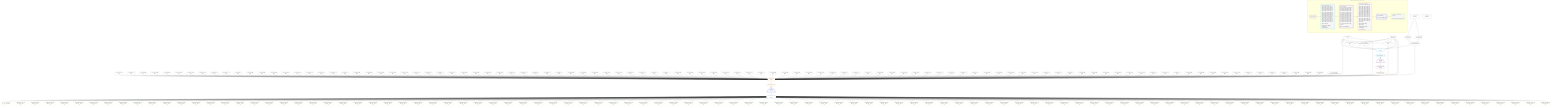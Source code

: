 %%{init: {'themeVariables': { 'fontSize': '12px'}}}%%
graph TD
    classDef path fill:#eee,stroke:#000,color:#000
    classDef plan fill:#fff,stroke-width:1px,color:#000
    classDef itemplan fill:#fff,stroke-width:2px,color:#000
    classDef unbatchedplan fill:#dff,stroke-width:1px,color:#000
    classDef sideeffectplan fill:#fcc,stroke-width:2px,color:#000
    classDef bucket fill:#f6f6f6,color:#000,stroke-width:2px,text-align:left


    %% plan dependencies
    Connection14{{"Connection[14∈0] ➊<br />ᐸ10ᐳ"}}:::plan
    Constant344{{"Constant[344∈0] ➊<br />ᐸ1ᐳ"}}:::plan
    Constant7{{"Constant[7∈0] ➊<br />ᐸundefinedᐳ"}}:::plan
    Constant344 & Constant7 & Constant7 --> Connection14
    Connection28{{"Connection[28∈0] ➊<br />ᐸ24ᐳ"}}:::plan
    Constant344 & Constant7 & Constant7 --> Connection28
    Object13{{"Object[13∈0] ➊<br />ᐸ{pgSettings,withPgClient}ᐳ"}}:::plan
    Access11{{"Access[11∈0] ➊<br />ᐸ2.pgSettingsᐳ"}}:::plan
    Access12{{"Access[12∈0] ➊<br />ᐸ2.withPgClientᐳ"}}:::plan
    Access11 & Access12 --> Object13
    __Value2["__Value[2∈0] ➊<br />ᐸcontextᐳ"]:::plan
    __Value2 --> Access11
    __Value2 --> Access12
    __Value4["__Value[4∈0] ➊<br />ᐸrootValueᐳ"]:::plan
    Constant348{{"Constant[348∈0] ➊<br />ᐸ2ᐳ"}}:::plan
    Constant349{{"Constant[349∈0] ➊<br />ᐸ3ᐳ"}}:::plan
    Constant350{{"Constant[350∈0] ➊<br />ᐸ4ᐳ"}}:::plan
    Constant351{{"Constant[351∈0] ➊<br />ᐸ5ᐳ"}}:::plan
    Constant352{{"Constant[352∈0] ➊<br />ᐸ6ᐳ"}}:::plan
    Constant353{{"Constant[353∈0] ➊<br />ᐸ7ᐳ"}}:::plan
    Constant354{{"Constant[354∈0] ➊<br />ᐸ8ᐳ"}}:::plan
    Constant355{{"Constant[355∈0] ➊<br />ᐸ9ᐳ"}}:::plan
    Constant356{{"Constant[356∈0] ➊<br />ᐸ10ᐳ"}}:::plan
    Constant357{{"Constant[357∈0] ➊<br />ᐸ11ᐳ"}}:::plan
    Constant358{{"Constant[358∈0] ➊<br />ᐸ12ᐳ"}}:::plan
    Constant359{{"Constant[359∈0] ➊<br />ᐸ13ᐳ"}}:::plan
    Constant360{{"Constant[360∈0] ➊<br />ᐸ14ᐳ"}}:::plan
    Constant361{{"Constant[361∈0] ➊<br />ᐸ15ᐳ"}}:::plan
    Constant362{{"Constant[362∈0] ➊<br />ᐸ16ᐳ"}}:::plan
    Constant363{{"Constant[363∈0] ➊<br />ᐸ17ᐳ"}}:::plan
    Constant364{{"Constant[364∈0] ➊<br />ᐸ18ᐳ"}}:::plan
    Constant365{{"Constant[365∈0] ➊<br />ᐸ19ᐳ"}}:::plan
    Constant366{{"Constant[366∈0] ➊<br />ᐸ20ᐳ"}}:::plan
    Constant367{{"Constant[367∈0] ➊<br />ᐸ21ᐳ"}}:::plan
    Constant368{{"Constant[368∈0] ➊<br />ᐸ22ᐳ"}}:::plan
    Constant369{{"Constant[369∈0] ➊<br />ᐸ23ᐳ"}}:::plan
    Constant370{{"Constant[370∈0] ➊<br />ᐸ24ᐳ"}}:::plan
    Constant371{{"Constant[371∈0] ➊<br />ᐸ25ᐳ"}}:::plan
    Constant372{{"Constant[372∈0] ➊<br />ᐸ26ᐳ"}}:::plan
    Constant373{{"Constant[373∈0] ➊<br />ᐸ27ᐳ"}}:::plan
    Constant374{{"Constant[374∈0] ➊<br />ᐸ28ᐳ"}}:::plan
    Constant375{{"Constant[375∈0] ➊<br />ᐸ29ᐳ"}}:::plan
    Constant376{{"Constant[376∈0] ➊<br />ᐸ30ᐳ"}}:::plan
    Constant377{{"Constant[377∈0] ➊<br />ᐸ31ᐳ"}}:::plan
    Constant378{{"Constant[378∈0] ➊<br />ᐸ32ᐳ"}}:::plan
    Constant379{{"Constant[379∈0] ➊<br />ᐸ33ᐳ"}}:::plan
    Constant380{{"Constant[380∈0] ➊<br />ᐸ34ᐳ"}}:::plan
    Constant381{{"Constant[381∈0] ➊<br />ᐸ35ᐳ"}}:::plan
    Constant382{{"Constant[382∈0] ➊<br />ᐸ36ᐳ"}}:::plan
    Constant383{{"Constant[383∈0] ➊<br />ᐸ37ᐳ"}}:::plan
    Constant384{{"Constant[384∈0] ➊<br />ᐸ38ᐳ"}}:::plan
    Constant385{{"Constant[385∈0] ➊<br />ᐸ39ᐳ"}}:::plan
    Constant386{{"Constant[386∈0] ➊<br />ᐸ40ᐳ"}}:::plan
    Constant387{{"Constant[387∈0] ➊<br />ᐸ41ᐳ"}}:::plan
    Constant388{{"Constant[388∈0] ➊<br />ᐸ42ᐳ"}}:::plan
    Constant389{{"Constant[389∈0] ➊<br />ᐸ43ᐳ"}}:::plan
    Constant390{{"Constant[390∈0] ➊<br />ᐸ44ᐳ"}}:::plan
    Constant391{{"Constant[391∈0] ➊<br />ᐸ45ᐳ"}}:::plan
    Constant392{{"Constant[392∈0] ➊<br />ᐸ46ᐳ"}}:::plan
    Constant393{{"Constant[393∈0] ➊<br />ᐸ47ᐳ"}}:::plan
    Constant394{{"Constant[394∈0] ➊<br />ᐸ48ᐳ"}}:::plan
    Constant395{{"Constant[395∈0] ➊<br />ᐸ49ᐳ"}}:::plan
    Constant396{{"Constant[396∈0] ➊<br />ᐸ50ᐳ"}}:::plan
    Constant397{{"Constant[397∈0] ➊<br />ᐸ51ᐳ"}}:::plan
    Constant398{{"Constant[398∈0] ➊<br />ᐸ52ᐳ"}}:::plan
    Constant399{{"Constant[399∈0] ➊<br />ᐸ53ᐳ"}}:::plan
    Constant400{{"Constant[400∈0] ➊<br />ᐸ54ᐳ"}}:::plan
    Constant401{{"Constant[401∈0] ➊<br />ᐸ55ᐳ"}}:::plan
    Constant402{{"Constant[402∈0] ➊<br />ᐸ56ᐳ"}}:::plan
    Constant403{{"Constant[403∈0] ➊<br />ᐸ57ᐳ"}}:::plan
    Constant404{{"Constant[404∈0] ➊<br />ᐸ58ᐳ"}}:::plan
    Constant405{{"Constant[405∈0] ➊<br />ᐸ59ᐳ"}}:::plan
    Constant406{{"Constant[406∈0] ➊<br />ᐸ60ᐳ"}}:::plan
    Constant407{{"Constant[407∈0] ➊<br />ᐸ61ᐳ"}}:::plan
    Constant408{{"Constant[408∈0] ➊<br />ᐸ62ᐳ"}}:::plan
    Constant409{{"Constant[409∈0] ➊<br />ᐸ63ᐳ"}}:::plan
    Constant410{{"Constant[410∈0] ➊<br />ᐸ64ᐳ"}}:::plan
    Constant411{{"Constant[411∈0] ➊<br />ᐸ65ᐳ"}}:::plan
    Constant412{{"Constant[412∈0] ➊<br />ᐸ66ᐳ"}}:::plan
    Constant413{{"Constant[413∈0] ➊<br />ᐸ67ᐳ"}}:::plan
    Constant414{{"Constant[414∈0] ➊<br />ᐸ68ᐳ"}}:::plan
    Constant415{{"Constant[415∈0] ➊<br />ᐸ69ᐳ"}}:::plan
    Constant416{{"Constant[416∈0] ➊<br />ᐸ70ᐳ"}}:::plan
    Constant417{{"Constant[417∈0] ➊<br />ᐸ71ᐳ"}}:::plan
    Constant418{{"Constant[418∈0] ➊<br />ᐸ72ᐳ"}}:::plan
    Constant419{{"Constant[419∈0] ➊<br />ᐸ73ᐳ"}}:::plan
    Constant420{{"Constant[420∈0] ➊<br />ᐸ74ᐳ"}}:::plan
    Constant421{{"Constant[421∈0] ➊<br />ᐸ75ᐳ"}}:::plan
    Constant422{{"Constant[422∈0] ➊<br />ᐸ76ᐳ"}}:::plan
    Constant423{{"Constant[423∈0] ➊<br />ᐸ77ᐳ"}}:::plan
    Constant424{{"Constant[424∈0] ➊<br />ᐸ78ᐳ"}}:::plan
    Constant425{{"Constant[425∈0] ➊<br />ᐸ79ᐳ"}}:::plan
    Constant426{{"Constant[426∈0] ➊<br />ᐸ80ᐳ"}}:::plan
    Constant427{{"Constant[427∈0] ➊<br />ᐸ81ᐳ"}}:::plan
    Constant428{{"Constant[428∈0] ➊<br />ᐸ82ᐳ"}}:::plan
    Constant429{{"Constant[429∈0] ➊<br />ᐸ83ᐳ"}}:::plan
    Constant430{{"Constant[430∈0] ➊<br />ᐸ84ᐳ"}}:::plan
    Constant431{{"Constant[431∈0] ➊<br />ᐸ85ᐳ"}}:::plan
    Constant432{{"Constant[432∈0] ➊<br />ᐸ86ᐳ"}}:::plan
    Constant433{{"Constant[433∈0] ➊<br />ᐸ87ᐳ"}}:::plan
    Constant434{{"Constant[434∈0] ➊<br />ᐸ88ᐳ"}}:::plan
    Constant435{{"Constant[435∈0] ➊<br />ᐸ89ᐳ"}}:::plan
    Constant436{{"Constant[436∈0] ➊<br />ᐸ90ᐳ"}}:::plan
    Constant437{{"Constant[437∈0] ➊<br />ᐸ91ᐳ"}}:::plan
    Constant438{{"Constant[438∈0] ➊<br />ᐸ92ᐳ"}}:::plan
    Constant439{{"Constant[439∈0] ➊<br />ᐸ93ᐳ"}}:::plan
    Constant440{{"Constant[440∈0] ➊<br />ᐸ94ᐳ"}}:::plan
    Constant441{{"Constant[441∈0] ➊<br />ᐸ95ᐳ"}}:::plan
    Constant442{{"Constant[442∈0] ➊<br />ᐸ96ᐳ"}}:::plan
    Constant443{{"Constant[443∈0] ➊<br />ᐸ97ᐳ"}}:::plan
    Constant444{{"Constant[444∈0] ➊<br />ᐸ98ᐳ"}}:::plan
    Constant445{{"Constant[445∈0] ➊<br />ᐸ99ᐳ"}}:::plan
    Constant446{{"Constant[446∈0] ➊<br />ᐸ100ᐳ"}}:::plan
    Constant447{{"Constant[447∈0] ➊<br />ᐸ101ᐳ"}}:::plan
    Constant448{{"Constant[448∈0] ➊<br />ᐸ102ᐳ"}}:::plan
    Constant449{{"Constant[449∈0] ➊<br />ᐸ103ᐳ"}}:::plan
    Constant451{{"Constant[451∈0] ➊<br />ᐸ[Function: applyInputConstant]ᐳ"}}:::plan
    Constant452{{"Constant[452∈0] ➊<br />ᐸ[Function: applyInputConstant]ᐳ"}}:::plan
    PgSelect16[["PgSelect[16∈1] ➊<br />ᐸpersonᐳ"]]:::plan
    Object13 & Constant451 & Connection14 & Constant344 & Constant7 & Constant7 --> PgSelect16
    PgSelectRows17[["PgSelectRows[17∈1] ➊"]]:::plan
    PgSelect16 --> PgSelectRows17
    __Item18[/"__Item[18∈2]<br />ᐸ17ᐳ"\]:::itemplan
    PgSelectRows17 ==> __Item18
    PgSelectSingle19{{"PgSelectSingle[19∈2]<br />ᐸpersonᐳ"}}:::plan
    __Item18 --> PgSelectSingle19
    PgSelect30[["PgSelect[30∈3]<br />ᐸpostᐳ"]]:::plan
    PgClassExpression20{{"PgClassExpression[20∈3]<br />ᐸ__person__.”id”ᐳ"}}:::plan
    Object13 & PgClassExpression20 & Constant452 & Connection28 & Constant344 & Constant7 & Constant7 & Constant344 & Constant348 & Constant349 & Constant350 & Constant351 & Constant352 & Constant353 & Constant354 & Constant355 & Constant356 & Constant357 & Constant358 & Constant359 & Constant360 & Constant361 & Constant362 & Constant363 & Constant364 & Constant365 & Constant366 & Constant367 & Constant368 & Constant369 & Constant370 & Constant371 & Constant372 & Constant373 & Constant374 & Constant375 & Constant376 & Constant377 & Constant378 & Constant379 & Constant380 & Constant381 & Constant382 & Constant383 & Constant384 & Constant385 & Constant386 & Constant387 & Constant388 & Constant389 & Constant390 & Constant391 & Constant392 & Constant393 & Constant394 & Constant395 & Constant396 & Constant397 & Constant398 & Constant399 & Constant400 & Constant401 & Constant402 & Constant403 & Constant404 & Constant405 & Constant406 & Constant407 & Constant408 & Constant409 & Constant410 & Constant411 & Constant412 & Constant413 & Constant414 & Constant415 & Constant416 & Constant417 & Constant418 & Constant419 & Constant420 & Constant421 & Constant422 & Constant423 & Constant424 & Constant425 & Constant426 & Constant427 & Constant428 & Constant429 & Constant430 & Constant431 & Constant432 & Constant433 & Constant434 & Constant435 & Constant436 & Constant437 & Constant438 & Constant439 & Constant440 & Constant441 & Constant442 & Constant443 & Constant444 & Constant445 & Constant446 & Constant447 & Constant448 & Constant449 --> PgSelect30
    PgSelectSingle19 --> PgClassExpression20
    PgSelectRows31[["PgSelectRows[31∈3]"]]:::plan
    PgSelect30 --> PgSelectRows31
    __Item32[/"__Item[32∈4]<br />ᐸ31ᐳ"\]:::itemplan
    PgSelectRows31 ==> __Item32
    PgSelectSingle33{{"PgSelectSingle[33∈4]<br />ᐸpostᐳ"}}:::plan
    __Item32 --> PgSelectSingle33
    PgClassExpression34{{"PgClassExpression[34∈5]<br />ᐸ__post__.”headline”ᐳ"}}:::plan
    PgSelectSingle33 --> PgClassExpression34
    PgClassExpression37{{"PgClassExpression[37∈5]<br />ᐸ”a”.”post_...lder! */<br />)ᐳ"}}:::plan
    PgSelectSingle33 --> PgClassExpression37
    PgClassExpression40{{"PgClassExpression[40∈5]<br />ᐸ”a”.”post_...lder! */<br />)ᐳ"}}:::plan
    PgSelectSingle33 --> PgClassExpression40
    PgClassExpression43{{"PgClassExpression[43∈5]<br />ᐸ”a”.”post_...lder! */<br />)ᐳ"}}:::plan
    PgSelectSingle33 --> PgClassExpression43
    PgClassExpression46{{"PgClassExpression[46∈5]<br />ᐸ”a”.”post_...lder! */<br />)ᐳ"}}:::plan
    PgSelectSingle33 --> PgClassExpression46
    PgClassExpression49{{"PgClassExpression[49∈5]<br />ᐸ”a”.”post_...lder! */<br />)ᐳ"}}:::plan
    PgSelectSingle33 --> PgClassExpression49
    PgClassExpression52{{"PgClassExpression[52∈5]<br />ᐸ”a”.”post_...lder! */<br />)ᐳ"}}:::plan
    PgSelectSingle33 --> PgClassExpression52
    PgClassExpression55{{"PgClassExpression[55∈5]<br />ᐸ”a”.”post_...lder! */<br />)ᐳ"}}:::plan
    PgSelectSingle33 --> PgClassExpression55
    PgClassExpression58{{"PgClassExpression[58∈5]<br />ᐸ”a”.”post_...lder! */<br />)ᐳ"}}:::plan
    PgSelectSingle33 --> PgClassExpression58
    PgClassExpression61{{"PgClassExpression[61∈5]<br />ᐸ”a”.”post_...lder! */<br />)ᐳ"}}:::plan
    PgSelectSingle33 --> PgClassExpression61
    PgClassExpression64{{"PgClassExpression[64∈5]<br />ᐸ”a”.”post_...lder! */<br />)ᐳ"}}:::plan
    PgSelectSingle33 --> PgClassExpression64
    PgClassExpression67{{"PgClassExpression[67∈5]<br />ᐸ”a”.”post_...lder! */<br />)ᐳ"}}:::plan
    PgSelectSingle33 --> PgClassExpression67
    PgClassExpression70{{"PgClassExpression[70∈5]<br />ᐸ”a”.”post_...lder! */<br />)ᐳ"}}:::plan
    PgSelectSingle33 --> PgClassExpression70
    PgClassExpression73{{"PgClassExpression[73∈5]<br />ᐸ”a”.”post_...lder! */<br />)ᐳ"}}:::plan
    PgSelectSingle33 --> PgClassExpression73
    PgClassExpression76{{"PgClassExpression[76∈5]<br />ᐸ”a”.”post_...lder! */<br />)ᐳ"}}:::plan
    PgSelectSingle33 --> PgClassExpression76
    PgClassExpression79{{"PgClassExpression[79∈5]<br />ᐸ”a”.”post_...lder! */<br />)ᐳ"}}:::plan
    PgSelectSingle33 --> PgClassExpression79
    PgClassExpression82{{"PgClassExpression[82∈5]<br />ᐸ”a”.”post_...lder! */<br />)ᐳ"}}:::plan
    PgSelectSingle33 --> PgClassExpression82
    PgClassExpression85{{"PgClassExpression[85∈5]<br />ᐸ”a”.”post_...lder! */<br />)ᐳ"}}:::plan
    PgSelectSingle33 --> PgClassExpression85
    PgClassExpression88{{"PgClassExpression[88∈5]<br />ᐸ”a”.”post_...lder! */<br />)ᐳ"}}:::plan
    PgSelectSingle33 --> PgClassExpression88
    PgClassExpression91{{"PgClassExpression[91∈5]<br />ᐸ”a”.”post_...lder! */<br />)ᐳ"}}:::plan
    PgSelectSingle33 --> PgClassExpression91
    PgClassExpression94{{"PgClassExpression[94∈5]<br />ᐸ”a”.”post_...lder! */<br />)ᐳ"}}:::plan
    PgSelectSingle33 --> PgClassExpression94
    PgClassExpression97{{"PgClassExpression[97∈5]<br />ᐸ”a”.”post_...lder! */<br />)ᐳ"}}:::plan
    PgSelectSingle33 --> PgClassExpression97
    PgClassExpression100{{"PgClassExpression[100∈5]<br />ᐸ”a”.”post_...lder! */<br />)ᐳ"}}:::plan
    PgSelectSingle33 --> PgClassExpression100
    PgClassExpression103{{"PgClassExpression[103∈5]<br />ᐸ”a”.”post_...lder! */<br />)ᐳ"}}:::plan
    PgSelectSingle33 --> PgClassExpression103
    PgClassExpression106{{"PgClassExpression[106∈5]<br />ᐸ”a”.”post_...lder! */<br />)ᐳ"}}:::plan
    PgSelectSingle33 --> PgClassExpression106
    PgClassExpression109{{"PgClassExpression[109∈5]<br />ᐸ”a”.”post_...lder! */<br />)ᐳ"}}:::plan
    PgSelectSingle33 --> PgClassExpression109
    PgClassExpression112{{"PgClassExpression[112∈5]<br />ᐸ”a”.”post_...lder! */<br />)ᐳ"}}:::plan
    PgSelectSingle33 --> PgClassExpression112
    PgClassExpression115{{"PgClassExpression[115∈5]<br />ᐸ”a”.”post_...lder! */<br />)ᐳ"}}:::plan
    PgSelectSingle33 --> PgClassExpression115
    PgClassExpression118{{"PgClassExpression[118∈5]<br />ᐸ”a”.”post_...lder! */<br />)ᐳ"}}:::plan
    PgSelectSingle33 --> PgClassExpression118
    PgClassExpression121{{"PgClassExpression[121∈5]<br />ᐸ”a”.”post_...lder! */<br />)ᐳ"}}:::plan
    PgSelectSingle33 --> PgClassExpression121
    PgClassExpression124{{"PgClassExpression[124∈5]<br />ᐸ”a”.”post_...lder! */<br />)ᐳ"}}:::plan
    PgSelectSingle33 --> PgClassExpression124
    PgClassExpression127{{"PgClassExpression[127∈5]<br />ᐸ”a”.”post_...lder! */<br />)ᐳ"}}:::plan
    PgSelectSingle33 --> PgClassExpression127
    PgClassExpression130{{"PgClassExpression[130∈5]<br />ᐸ”a”.”post_...lder! */<br />)ᐳ"}}:::plan
    PgSelectSingle33 --> PgClassExpression130
    PgClassExpression133{{"PgClassExpression[133∈5]<br />ᐸ”a”.”post_...lder! */<br />)ᐳ"}}:::plan
    PgSelectSingle33 --> PgClassExpression133
    PgClassExpression136{{"PgClassExpression[136∈5]<br />ᐸ”a”.”post_...lder! */<br />)ᐳ"}}:::plan
    PgSelectSingle33 --> PgClassExpression136
    PgClassExpression139{{"PgClassExpression[139∈5]<br />ᐸ”a”.”post_...lder! */<br />)ᐳ"}}:::plan
    PgSelectSingle33 --> PgClassExpression139
    PgClassExpression142{{"PgClassExpression[142∈5]<br />ᐸ”a”.”post_...lder! */<br />)ᐳ"}}:::plan
    PgSelectSingle33 --> PgClassExpression142
    PgClassExpression145{{"PgClassExpression[145∈5]<br />ᐸ”a”.”post_...lder! */<br />)ᐳ"}}:::plan
    PgSelectSingle33 --> PgClassExpression145
    PgClassExpression148{{"PgClassExpression[148∈5]<br />ᐸ”a”.”post_...lder! */<br />)ᐳ"}}:::plan
    PgSelectSingle33 --> PgClassExpression148
    PgClassExpression151{{"PgClassExpression[151∈5]<br />ᐸ”a”.”post_...lder! */<br />)ᐳ"}}:::plan
    PgSelectSingle33 --> PgClassExpression151
    PgClassExpression154{{"PgClassExpression[154∈5]<br />ᐸ”a”.”post_...lder! */<br />)ᐳ"}}:::plan
    PgSelectSingle33 --> PgClassExpression154
    PgClassExpression157{{"PgClassExpression[157∈5]<br />ᐸ”a”.”post_...lder! */<br />)ᐳ"}}:::plan
    PgSelectSingle33 --> PgClassExpression157
    PgClassExpression160{{"PgClassExpression[160∈5]<br />ᐸ”a”.”post_...lder! */<br />)ᐳ"}}:::plan
    PgSelectSingle33 --> PgClassExpression160
    PgClassExpression163{{"PgClassExpression[163∈5]<br />ᐸ”a”.”post_...lder! */<br />)ᐳ"}}:::plan
    PgSelectSingle33 --> PgClassExpression163
    PgClassExpression166{{"PgClassExpression[166∈5]<br />ᐸ”a”.”post_...lder! */<br />)ᐳ"}}:::plan
    PgSelectSingle33 --> PgClassExpression166
    PgClassExpression169{{"PgClassExpression[169∈5]<br />ᐸ”a”.”post_...lder! */<br />)ᐳ"}}:::plan
    PgSelectSingle33 --> PgClassExpression169
    PgClassExpression172{{"PgClassExpression[172∈5]<br />ᐸ”a”.”post_...lder! */<br />)ᐳ"}}:::plan
    PgSelectSingle33 --> PgClassExpression172
    PgClassExpression175{{"PgClassExpression[175∈5]<br />ᐸ”a”.”post_...lder! */<br />)ᐳ"}}:::plan
    PgSelectSingle33 --> PgClassExpression175
    PgClassExpression178{{"PgClassExpression[178∈5]<br />ᐸ”a”.”post_...lder! */<br />)ᐳ"}}:::plan
    PgSelectSingle33 --> PgClassExpression178
    PgClassExpression181{{"PgClassExpression[181∈5]<br />ᐸ”a”.”post_...lder! */<br />)ᐳ"}}:::plan
    PgSelectSingle33 --> PgClassExpression181
    PgClassExpression184{{"PgClassExpression[184∈5]<br />ᐸ”a”.”post_...lder! */<br />)ᐳ"}}:::plan
    PgSelectSingle33 --> PgClassExpression184
    PgClassExpression187{{"PgClassExpression[187∈5]<br />ᐸ”a”.”post_...lder! */<br />)ᐳ"}}:::plan
    PgSelectSingle33 --> PgClassExpression187
    PgClassExpression190{{"PgClassExpression[190∈5]<br />ᐸ”a”.”post_...lder! */<br />)ᐳ"}}:::plan
    PgSelectSingle33 --> PgClassExpression190
    PgClassExpression193{{"PgClassExpression[193∈5]<br />ᐸ”a”.”post_...lder! */<br />)ᐳ"}}:::plan
    PgSelectSingle33 --> PgClassExpression193
    PgClassExpression196{{"PgClassExpression[196∈5]<br />ᐸ”a”.”post_...lder! */<br />)ᐳ"}}:::plan
    PgSelectSingle33 --> PgClassExpression196
    PgClassExpression199{{"PgClassExpression[199∈5]<br />ᐸ”a”.”post_...lder! */<br />)ᐳ"}}:::plan
    PgSelectSingle33 --> PgClassExpression199
    PgClassExpression202{{"PgClassExpression[202∈5]<br />ᐸ”a”.”post_...lder! */<br />)ᐳ"}}:::plan
    PgSelectSingle33 --> PgClassExpression202
    PgClassExpression205{{"PgClassExpression[205∈5]<br />ᐸ”a”.”post_...lder! */<br />)ᐳ"}}:::plan
    PgSelectSingle33 --> PgClassExpression205
    PgClassExpression208{{"PgClassExpression[208∈5]<br />ᐸ”a”.”post_...lder! */<br />)ᐳ"}}:::plan
    PgSelectSingle33 --> PgClassExpression208
    PgClassExpression211{{"PgClassExpression[211∈5]<br />ᐸ”a”.”post_...lder! */<br />)ᐳ"}}:::plan
    PgSelectSingle33 --> PgClassExpression211
    PgClassExpression214{{"PgClassExpression[214∈5]<br />ᐸ”a”.”post_...lder! */<br />)ᐳ"}}:::plan
    PgSelectSingle33 --> PgClassExpression214
    PgClassExpression217{{"PgClassExpression[217∈5]<br />ᐸ”a”.”post_...lder! */<br />)ᐳ"}}:::plan
    PgSelectSingle33 --> PgClassExpression217
    PgClassExpression220{{"PgClassExpression[220∈5]<br />ᐸ”a”.”post_...lder! */<br />)ᐳ"}}:::plan
    PgSelectSingle33 --> PgClassExpression220
    PgClassExpression223{{"PgClassExpression[223∈5]<br />ᐸ”a”.”post_...lder! */<br />)ᐳ"}}:::plan
    PgSelectSingle33 --> PgClassExpression223
    PgClassExpression226{{"PgClassExpression[226∈5]<br />ᐸ”a”.”post_...lder! */<br />)ᐳ"}}:::plan
    PgSelectSingle33 --> PgClassExpression226
    PgClassExpression229{{"PgClassExpression[229∈5]<br />ᐸ”a”.”post_...lder! */<br />)ᐳ"}}:::plan
    PgSelectSingle33 --> PgClassExpression229
    PgClassExpression232{{"PgClassExpression[232∈5]<br />ᐸ”a”.”post_...lder! */<br />)ᐳ"}}:::plan
    PgSelectSingle33 --> PgClassExpression232
    PgClassExpression235{{"PgClassExpression[235∈5]<br />ᐸ”a”.”post_...lder! */<br />)ᐳ"}}:::plan
    PgSelectSingle33 --> PgClassExpression235
    PgClassExpression238{{"PgClassExpression[238∈5]<br />ᐸ”a”.”post_...lder! */<br />)ᐳ"}}:::plan
    PgSelectSingle33 --> PgClassExpression238
    PgClassExpression241{{"PgClassExpression[241∈5]<br />ᐸ”a”.”post_...lder! */<br />)ᐳ"}}:::plan
    PgSelectSingle33 --> PgClassExpression241
    PgClassExpression244{{"PgClassExpression[244∈5]<br />ᐸ”a”.”post_...lder! */<br />)ᐳ"}}:::plan
    PgSelectSingle33 --> PgClassExpression244
    PgClassExpression247{{"PgClassExpression[247∈5]<br />ᐸ”a”.”post_...lder! */<br />)ᐳ"}}:::plan
    PgSelectSingle33 --> PgClassExpression247
    PgClassExpression250{{"PgClassExpression[250∈5]<br />ᐸ”a”.”post_...lder! */<br />)ᐳ"}}:::plan
    PgSelectSingle33 --> PgClassExpression250
    PgClassExpression253{{"PgClassExpression[253∈5]<br />ᐸ”a”.”post_...lder! */<br />)ᐳ"}}:::plan
    PgSelectSingle33 --> PgClassExpression253
    PgClassExpression256{{"PgClassExpression[256∈5]<br />ᐸ”a”.”post_...lder! */<br />)ᐳ"}}:::plan
    PgSelectSingle33 --> PgClassExpression256
    PgClassExpression259{{"PgClassExpression[259∈5]<br />ᐸ”a”.”post_...lder! */<br />)ᐳ"}}:::plan
    PgSelectSingle33 --> PgClassExpression259
    PgClassExpression262{{"PgClassExpression[262∈5]<br />ᐸ”a”.”post_...lder! */<br />)ᐳ"}}:::plan
    PgSelectSingle33 --> PgClassExpression262
    PgClassExpression265{{"PgClassExpression[265∈5]<br />ᐸ”a”.”post_...lder! */<br />)ᐳ"}}:::plan
    PgSelectSingle33 --> PgClassExpression265
    PgClassExpression268{{"PgClassExpression[268∈5]<br />ᐸ”a”.”post_...lder! */<br />)ᐳ"}}:::plan
    PgSelectSingle33 --> PgClassExpression268
    PgClassExpression271{{"PgClassExpression[271∈5]<br />ᐸ”a”.”post_...lder! */<br />)ᐳ"}}:::plan
    PgSelectSingle33 --> PgClassExpression271
    PgClassExpression274{{"PgClassExpression[274∈5]<br />ᐸ”a”.”post_...lder! */<br />)ᐳ"}}:::plan
    PgSelectSingle33 --> PgClassExpression274
    PgClassExpression277{{"PgClassExpression[277∈5]<br />ᐸ”a”.”post_...lder! */<br />)ᐳ"}}:::plan
    PgSelectSingle33 --> PgClassExpression277
    PgClassExpression280{{"PgClassExpression[280∈5]<br />ᐸ”a”.”post_...lder! */<br />)ᐳ"}}:::plan
    PgSelectSingle33 --> PgClassExpression280
    PgClassExpression283{{"PgClassExpression[283∈5]<br />ᐸ”a”.”post_...lder! */<br />)ᐳ"}}:::plan
    PgSelectSingle33 --> PgClassExpression283
    PgClassExpression286{{"PgClassExpression[286∈5]<br />ᐸ”a”.”post_...lder! */<br />)ᐳ"}}:::plan
    PgSelectSingle33 --> PgClassExpression286
    PgClassExpression289{{"PgClassExpression[289∈5]<br />ᐸ”a”.”post_...lder! */<br />)ᐳ"}}:::plan
    PgSelectSingle33 --> PgClassExpression289
    PgClassExpression292{{"PgClassExpression[292∈5]<br />ᐸ”a”.”post_...lder! */<br />)ᐳ"}}:::plan
    PgSelectSingle33 --> PgClassExpression292
    PgClassExpression295{{"PgClassExpression[295∈5]<br />ᐸ”a”.”post_...lder! */<br />)ᐳ"}}:::plan
    PgSelectSingle33 --> PgClassExpression295
    PgClassExpression298{{"PgClassExpression[298∈5]<br />ᐸ”a”.”post_...lder! */<br />)ᐳ"}}:::plan
    PgSelectSingle33 --> PgClassExpression298
    PgClassExpression301{{"PgClassExpression[301∈5]<br />ᐸ”a”.”post_...lder! */<br />)ᐳ"}}:::plan
    PgSelectSingle33 --> PgClassExpression301
    PgClassExpression304{{"PgClassExpression[304∈5]<br />ᐸ”a”.”post_...lder! */<br />)ᐳ"}}:::plan
    PgSelectSingle33 --> PgClassExpression304
    PgClassExpression307{{"PgClassExpression[307∈5]<br />ᐸ”a”.”post_...lder! */<br />)ᐳ"}}:::plan
    PgSelectSingle33 --> PgClassExpression307
    PgClassExpression310{{"PgClassExpression[310∈5]<br />ᐸ”a”.”post_...lder! */<br />)ᐳ"}}:::plan
    PgSelectSingle33 --> PgClassExpression310
    PgClassExpression313{{"PgClassExpression[313∈5]<br />ᐸ”a”.”post_...lder! */<br />)ᐳ"}}:::plan
    PgSelectSingle33 --> PgClassExpression313
    PgClassExpression316{{"PgClassExpression[316∈5]<br />ᐸ”a”.”post_...lder! */<br />)ᐳ"}}:::plan
    PgSelectSingle33 --> PgClassExpression316
    PgClassExpression319{{"PgClassExpression[319∈5]<br />ᐸ”a”.”post_...lder! */<br />)ᐳ"}}:::plan
    PgSelectSingle33 --> PgClassExpression319
    PgClassExpression322{{"PgClassExpression[322∈5]<br />ᐸ”a”.”post_...lder! */<br />)ᐳ"}}:::plan
    PgSelectSingle33 --> PgClassExpression322
    PgClassExpression325{{"PgClassExpression[325∈5]<br />ᐸ”a”.”post_...lder! */<br />)ᐳ"}}:::plan
    PgSelectSingle33 --> PgClassExpression325
    PgClassExpression328{{"PgClassExpression[328∈5]<br />ᐸ”a”.”post_...lder! */<br />)ᐳ"}}:::plan
    PgSelectSingle33 --> PgClassExpression328
    PgClassExpression331{{"PgClassExpression[331∈5]<br />ᐸ”a”.”post_...lder! */<br />)ᐳ"}}:::plan
    PgSelectSingle33 --> PgClassExpression331
    PgClassExpression334{{"PgClassExpression[334∈5]<br />ᐸ”a”.”post_...lder! */<br />)ᐳ"}}:::plan
    PgSelectSingle33 --> PgClassExpression334
    PgClassExpression337{{"PgClassExpression[337∈5]<br />ᐸ”a”.”post_...lder! */<br />)ᐳ"}}:::plan
    PgSelectSingle33 --> PgClassExpression337
    PgClassExpression340{{"PgClassExpression[340∈5]<br />ᐸ”a”.”post_...lder! */<br />)ᐳ"}}:::plan
    PgSelectSingle33 --> PgClassExpression340
    PgClassExpression343{{"PgClassExpression[343∈5]<br />ᐸ”a”.”post_...lder! */<br />)ᐳ"}}:::plan
    PgSelectSingle33 --> PgClassExpression343

    %% define steps

    subgraph "Buckets for queries/v4/json-overflow-nested"
    Bucket0("Bucket 0 (root)"):::bucket
    classDef bucket0 stroke:#696969
    class Bucket0,__Value2,__Value4,Constant7,Access11,Access12,Object13,Connection14,Connection28,Constant344,Constant348,Constant349,Constant350,Constant351,Constant352,Constant353,Constant354,Constant355,Constant356,Constant357,Constant358,Constant359,Constant360,Constant361,Constant362,Constant363,Constant364,Constant365,Constant366,Constant367,Constant368,Constant369,Constant370,Constant371,Constant372,Constant373,Constant374,Constant375,Constant376,Constant377,Constant378,Constant379,Constant380,Constant381,Constant382,Constant383,Constant384,Constant385,Constant386,Constant387,Constant388,Constant389,Constant390,Constant391,Constant392,Constant393,Constant394,Constant395,Constant396,Constant397,Constant398,Constant399,Constant400,Constant401,Constant402,Constant403,Constant404,Constant405,Constant406,Constant407,Constant408,Constant409,Constant410,Constant411,Constant412,Constant413,Constant414,Constant415,Constant416,Constant417,Constant418,Constant419,Constant420,Constant421,Constant422,Constant423,Constant424,Constant425,Constant426,Constant427,Constant428,Constant429,Constant430,Constant431,Constant432,Constant433,Constant434,Constant435,Constant436,Constant437,Constant438,Constant439,Constant440,Constant441,Constant442,Constant443,Constant444,Constant445,Constant446,Constant447,Constant448,Constant449,Constant451,Constant452 bucket0
    Bucket1("Bucket 1 (nullableBoundary)<br />Deps: 13, 451, 14, 344, 7, 452, 28, 348, 349, 350, 351, 352, 353, 354, 355, 356, 357, 358, 359, 360, 361, 362, 363, 364, 365, 366, 367, 368, 369, 370, 371, 372, 373, 374, 375, 376, 377, 378, 379, 380, 381, 382, 383, 384, 385, 386, 387, 388, 389, 390, 391, 392, 393, 394, 395, 396, 397, 398, 399, 400, 401, 402, 403, 404, 405, 406, 407, 408, 409, 410, 411, 412, 413, 414, 415, 416, 417, 418, 419, 420, 421, 422, 423, 424, 425, 426, 427, 428, 429, 430, 431, 432, 433, 434, 435, 436, 437, 438, 439, 440, 441, 442, 443, 444, 445, 446, 447, 448, 449<br /><br />ROOT Connectionᐸ10ᐳ[14]<br />1: PgSelect[16]<br />2: PgSelectRows[17]"):::bucket
    classDef bucket1 stroke:#00bfff
    class Bucket1,PgSelect16,PgSelectRows17 bucket1
    Bucket2("Bucket 2 (listItem)<br />Deps: 13, 452, 28, 344, 7, 348, 349, 350, 351, 352, 353, 354, 355, 356, 357, 358, 359, 360, 361, 362, 363, 364, 365, 366, 367, 368, 369, 370, 371, 372, 373, 374, 375, 376, 377, 378, 379, 380, 381, 382, 383, 384, 385, 386, 387, 388, 389, 390, 391, 392, 393, 394, 395, 396, 397, 398, 399, 400, 401, 402, 403, 404, 405, 406, 407, 408, 409, 410, 411, 412, 413, 414, 415, 416, 417, 418, 419, 420, 421, 422, 423, 424, 425, 426, 427, 428, 429, 430, 431, 432, 433, 434, 435, 436, 437, 438, 439, 440, 441, 442, 443, 444, 445, 446, 447, 448, 449<br /><br />ROOT __Item{2}ᐸ17ᐳ[18]"):::bucket
    classDef bucket2 stroke:#7f007f
    class Bucket2,__Item18,PgSelectSingle19 bucket2
    Bucket3("Bucket 3 (nullableBoundary)<br />Deps: 19, 13, 452, 28, 344, 7, 348, 349, 350, 351, 352, 353, 354, 355, 356, 357, 358, 359, 360, 361, 362, 363, 364, 365, 366, 367, 368, 369, 370, 371, 372, 373, 374, 375, 376, 377, 378, 379, 380, 381, 382, 383, 384, 385, 386, 387, 388, 389, 390, 391, 392, 393, 394, 395, 396, 397, 398, 399, 400, 401, 402, 403, 404, 405, 406, 407, 408, 409, 410, 411, 412, 413, 414, 415, 416, 417, 418, 419, 420, 421, 422, 423, 424, 425, 426, 427, 428, 429, 430, 431, 432, 433, 434, 435, 436, 437, 438, 439, 440, 441, 442, 443, 444, 445, 446, 447, 448, 449<br /><br />ROOT PgSelectSingle{2}ᐸpersonᐳ[19]<br />1: <br />ᐳ: PgClassExpression[20]<br />2: PgSelect[30]<br />3: PgSelectRows[31]"):::bucket
    classDef bucket3 stroke:#ffa500
    class Bucket3,PgClassExpression20,PgSelect30,PgSelectRows31 bucket3
    Bucket4("Bucket 4 (listItem)<br /><br />ROOT __Item{4}ᐸ31ᐳ[32]"):::bucket
    classDef bucket4 stroke:#0000ff
    class Bucket4,__Item32,PgSelectSingle33 bucket4
    Bucket5("Bucket 5 (nullableBoundary)<br />Deps: 33<br /><br />ROOT PgSelectSingle{4}ᐸpostᐳ[33]"):::bucket
    classDef bucket5 stroke:#7fff00
    class Bucket5,PgClassExpression34,PgClassExpression37,PgClassExpression40,PgClassExpression43,PgClassExpression46,PgClassExpression49,PgClassExpression52,PgClassExpression55,PgClassExpression58,PgClassExpression61,PgClassExpression64,PgClassExpression67,PgClassExpression70,PgClassExpression73,PgClassExpression76,PgClassExpression79,PgClassExpression82,PgClassExpression85,PgClassExpression88,PgClassExpression91,PgClassExpression94,PgClassExpression97,PgClassExpression100,PgClassExpression103,PgClassExpression106,PgClassExpression109,PgClassExpression112,PgClassExpression115,PgClassExpression118,PgClassExpression121,PgClassExpression124,PgClassExpression127,PgClassExpression130,PgClassExpression133,PgClassExpression136,PgClassExpression139,PgClassExpression142,PgClassExpression145,PgClassExpression148,PgClassExpression151,PgClassExpression154,PgClassExpression157,PgClassExpression160,PgClassExpression163,PgClassExpression166,PgClassExpression169,PgClassExpression172,PgClassExpression175,PgClassExpression178,PgClassExpression181,PgClassExpression184,PgClassExpression187,PgClassExpression190,PgClassExpression193,PgClassExpression196,PgClassExpression199,PgClassExpression202,PgClassExpression205,PgClassExpression208,PgClassExpression211,PgClassExpression214,PgClassExpression217,PgClassExpression220,PgClassExpression223,PgClassExpression226,PgClassExpression229,PgClassExpression232,PgClassExpression235,PgClassExpression238,PgClassExpression241,PgClassExpression244,PgClassExpression247,PgClassExpression250,PgClassExpression253,PgClassExpression256,PgClassExpression259,PgClassExpression262,PgClassExpression265,PgClassExpression268,PgClassExpression271,PgClassExpression274,PgClassExpression277,PgClassExpression280,PgClassExpression283,PgClassExpression286,PgClassExpression289,PgClassExpression292,PgClassExpression295,PgClassExpression298,PgClassExpression301,PgClassExpression304,PgClassExpression307,PgClassExpression310,PgClassExpression313,PgClassExpression316,PgClassExpression319,PgClassExpression322,PgClassExpression325,PgClassExpression328,PgClassExpression331,PgClassExpression334,PgClassExpression337,PgClassExpression340,PgClassExpression343 bucket5
    Bucket0 --> Bucket1
    Bucket1 --> Bucket2
    Bucket2 --> Bucket3
    Bucket3 --> Bucket4
    Bucket4 --> Bucket5
    end